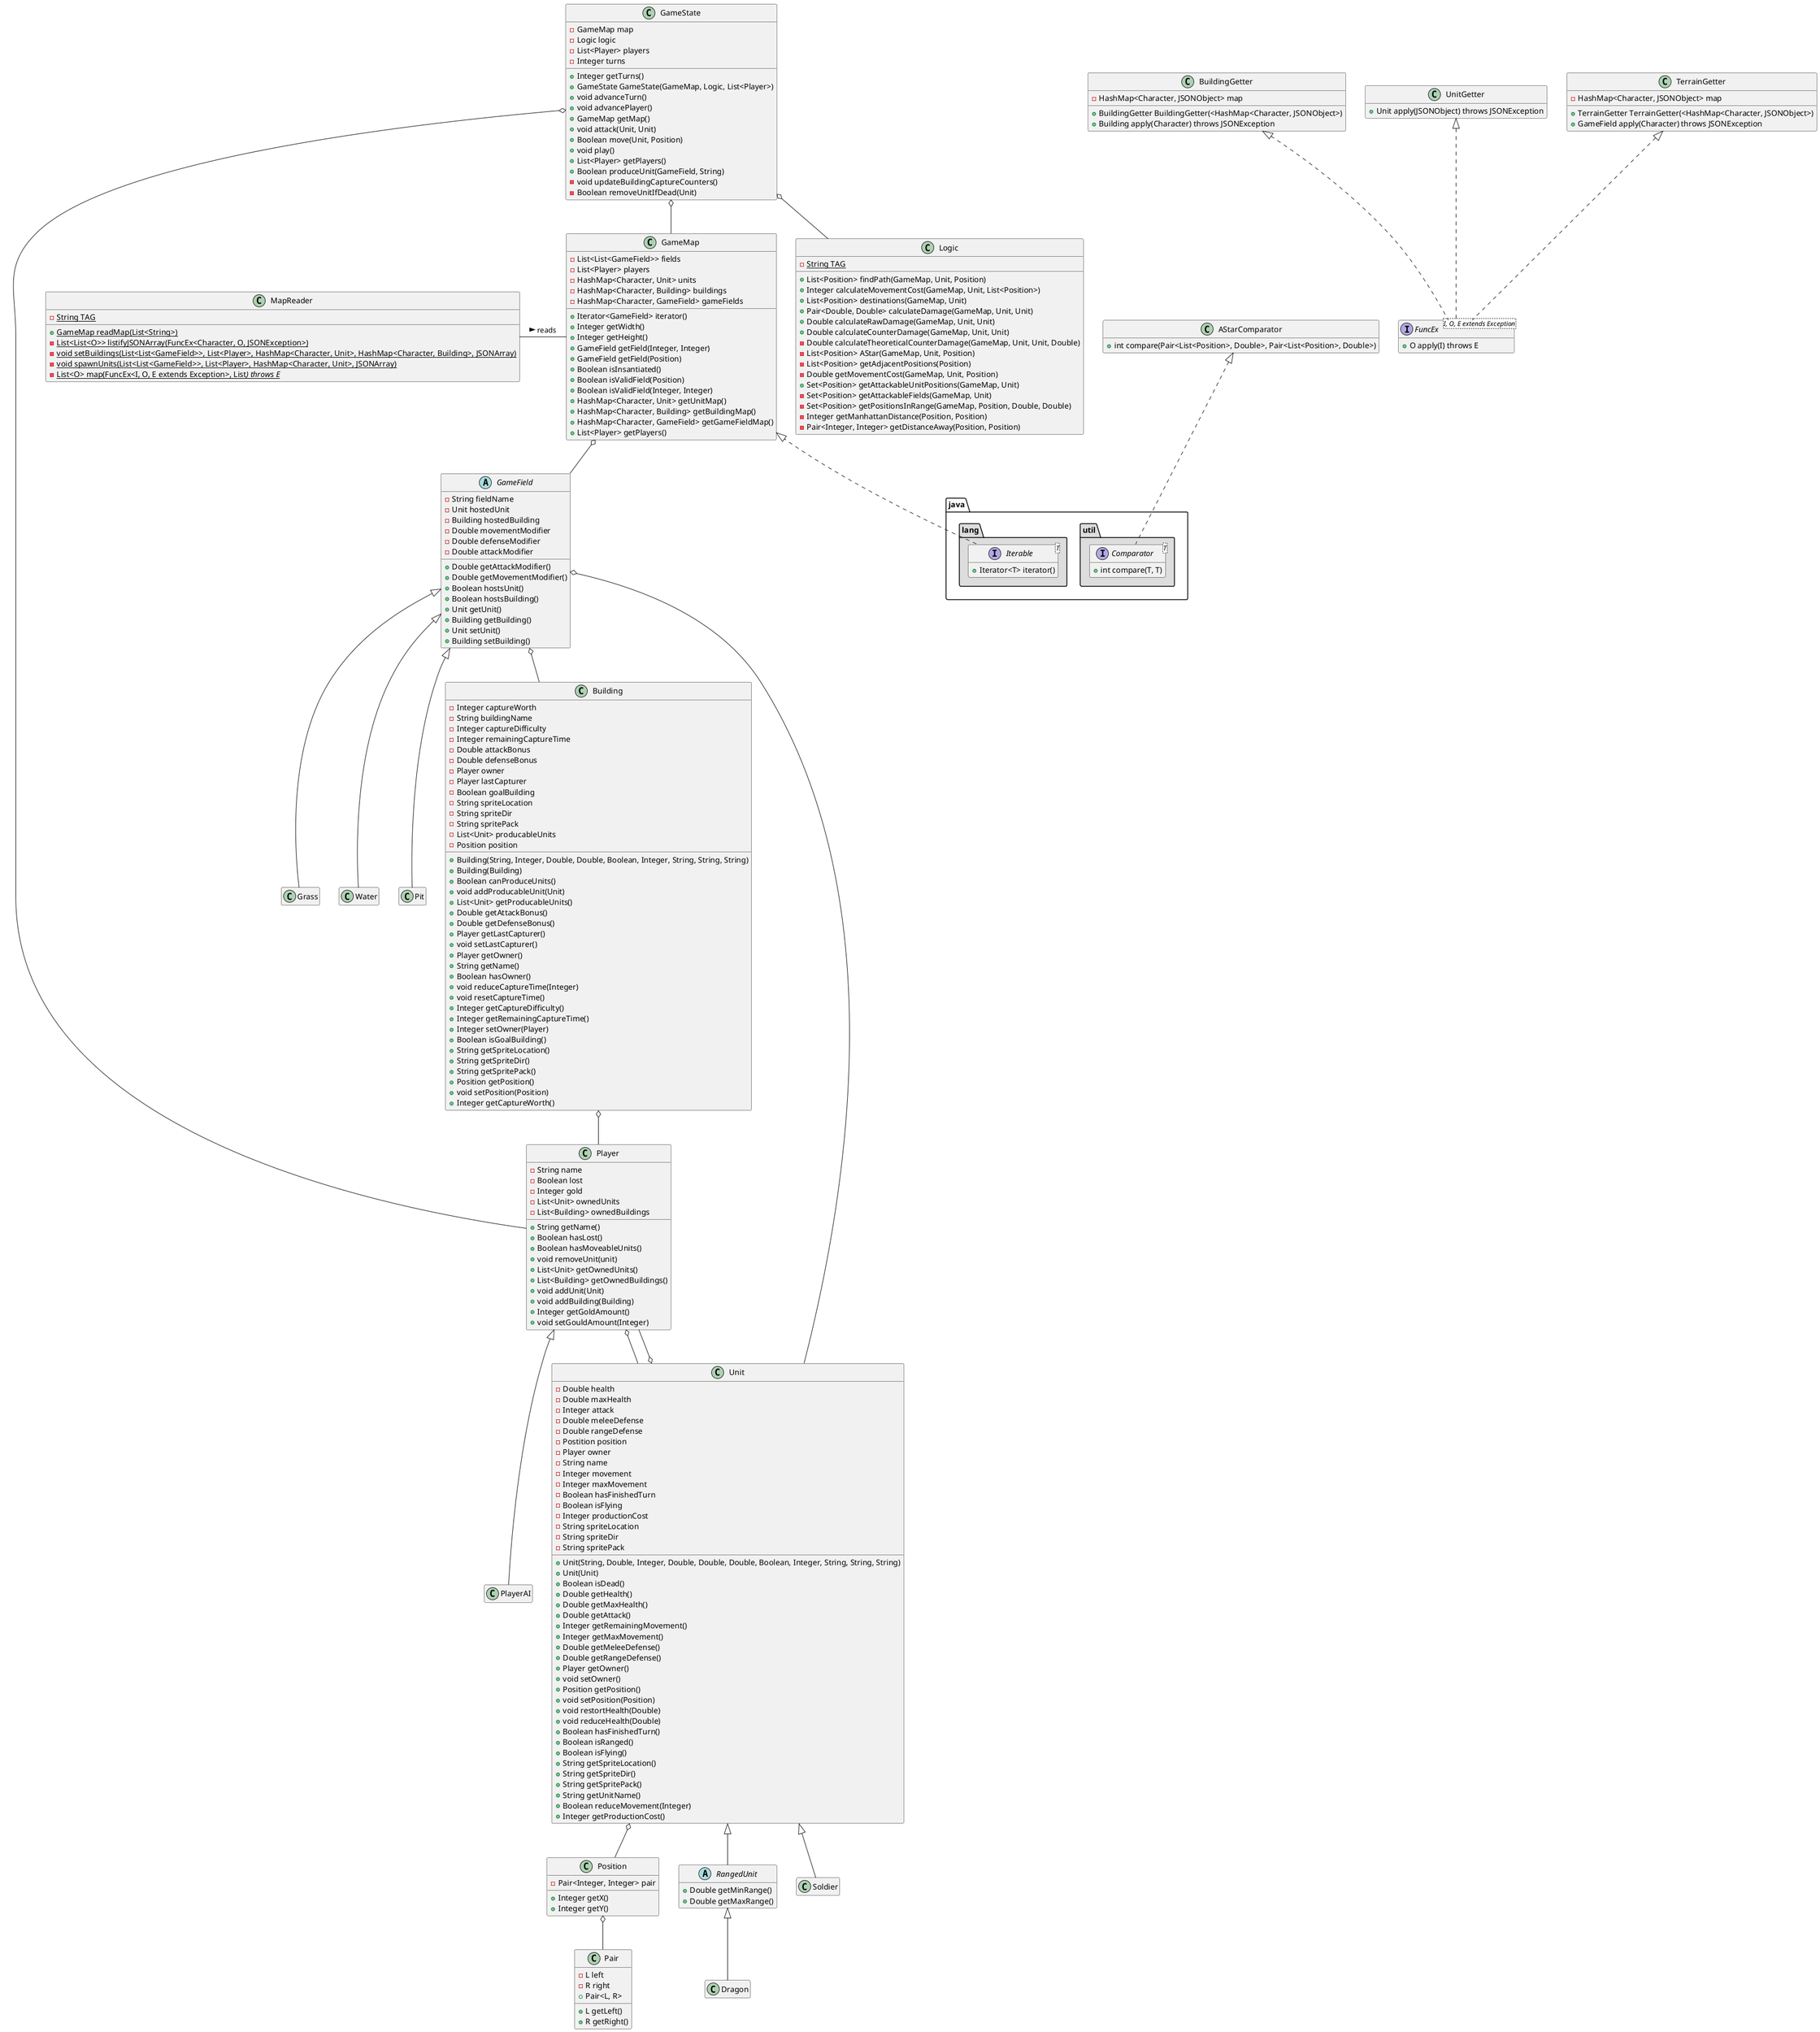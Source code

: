 @startuml
GameState o-- GameMap
GameState o-- Logic
GameState o-- Player
Building o-- Player
MapReader - GameMap : reads >
GameMap o-- GameField
GameMap <|.. java.lang.Iterable
GameField o-- Building
GameField o-- Unit
Position o-- Pair
Unit o-- Position
Unit o-- Player
Player o-- Unit
Player <|-- PlayerAI
Unit <|-- RangedUnit
RangedUnit <|-- Dragon
Unit <|-- Soldier
GameField <|-- Grass
GameField <|-- Water
GameField <|-- Pit
BuildingGetter <|.. FuncEx
UnitGetter <|.. FuncEx
TerrainGetter <|.. FuncEx
AStarComparator <|.. java.util.Comparator

class GameState {
      -GameMap map
      -Logic logic
      -List<Player> players
      -Integer turns
      +Integer getTurns()
      +GameState GameState(GameMap, Logic, List<Player>)
      +void advanceTurn()
      +void advancePlayer()
      +GameMap getMap()
      +void attack(Unit, Unit)
      +Boolean move(Unit, Position)
      +void play()
      +List<Player> getPlayers()
      +Boolean produceUnit(GameField, String)
      -void updateBuildingCaptureCounters()
      -Boolean removeUnitIfDead(Unit)
      
}

class GameMap {
      -List<List<GameField>> fields
      -List<Player> players
      -HashMap<Character, Unit> units
      -HashMap<Character, Building> buildings
      -HashMap<Character, GameField> gameFields
      +Iterator<GameField> iterator()
      +Integer getWidth()
      +Integer getHeight()
      +GameField getField(Integer, Integer)
      +GameField getField(Position)
      +Boolean isInsantiated()
      +Boolean isValidField(Position)
      +Boolean isValidField(Integer, Integer)
      +HashMap<Character, Unit> getUnitMap()
      +HashMap<Character, Building> getBuildingMap()
      +HashMap<Character, GameField> getGameFieldMap()
      +List<Player> getPlayers()

}

namespace java.util #DDDDDD {
      interface Comparator<T> {
            +int compare(T, T)
      }     
}


namespace java.lang #DDDDDD {
      interface Iterable<T> {
            +Iterator<T> iterator()
      }	    
}

class Position {
      -Pair<Integer, Integer> pair
      +Integer getX()
      +Integer getY()
}

class MapReader {
      -String TAG {static}
      +GameMap readMap(List<String>) {static}
      -List<List<O>> listifyJSONArray(FuncEx<Character, O, JSONException>) {static}
      -void setBuildings(List<List<GameField>>, List<Player>, HashMap<Character, Unit>, HashMap<Character, Building>, JSONArray) {static}
      -void spawnUnits(List<List<GameField>>, List<Player>, HashMap<Character, Unit>, JSONArray) {static}
      -List<O> map(FuncEx<I, O, E extends Exception>, List<I>) throws E {static}
}

class BuildingGetter {
      -HashMap<Character, JSONObject> map
      +BuildingGetter BuildingGetter(<HashMap<Character, JSONObject>)
      +Building apply(Character) throws JSONException
}

class TerrainGetter {
      -HashMap<Character, JSONObject> map
      +TerrainGetter TerrainGetter(<HashMap<Character, JSONObject>)
      +GameField apply(Character) throws JSONException
}

class UnitGetter {
      +Unit apply(JSONObject) throws JSONException
}

interface FuncEx<I, O, E extends Exception> {
      +O apply(I) throws E
}

class Pair {
      -L left
      -R right
      +Pair<L, R>
      +L getLeft()
      +R getRight()
}

class Unit {	 
      -Double health
      -Double maxHealth
      -Integer attack
      -Double meleeDefense
      -Double rangeDefense
      -Postition position
      -Player owner
      -String name
      -Integer movement
      -Integer maxMovement
      -Boolean hasFinishedTurn
      -Boolean isFlying
      -Integer productionCost
      -String spriteLocation
      -String spriteDir
      -String spritePack
      +Unit(String, Double, Integer, Double, Double, Double, Boolean, Integer, String, String, String)
      +Unit(Unit)
      +Boolean isDead()
      +Double getHealth()
      +Double getMaxHealth()
      +Double getAttack()
      +Integer getRemainingMovement()			 	 
      +Integer getMaxMovement()			 	 
      +Double getMeleeDefense()
      +Double getRangeDefense()
      +Player getOwner()
      +void setOwner()
      +Position getPosition()
      +void setPosition(Position)
      +void restortHealth(Double)
      +void reduceHealth(Double)
      +Boolean hasFinishedTurn()
      +Boolean isRanged()
      +Boolean isFlying()
      +String getSpriteLocation()
      +String getSpriteDir()
      +String getSpritePack()
      +String getUnitName()
      +Boolean reduceMovement(Integer)
      +Integer getProductionCost()
}

class Logic {
      -String TAG {static}
      +List<Position> findPath(GameMap, Unit, Position)
      +Integer calculateMovementCost(GameMap, Unit, List<Position>)
      +List<Position> destinations(GameMap, Unit)
      +Pair<Double, Double> calculateDamage(GameMap, Unit, Unit)
      +Double calculateRawDamage(GameMap, Unit, Unit)
      +Double calculateCounterDamage(GameMap, Unit, Unit)
      -Double calculateTheoreticalCounterDamage(GameMap, Unit, Unit, Double)
      -List<Position> AStar(GameMap, Unit, Position)
      -List<Position> getAdjacentPositions(Position)
      -Double getMovementCost(GameMap, Unit, Position)
      +Set<Position> getAttackableUnitPositions(GameMap, Unit)
      -Set<Position> getAttackableFields(GameMap, Unit)
      -Set<Position> getPositionsInRange(GameMap, Position, Double, Double)
      -Integer getManhattanDistance(Position, Position)
      -Pair<Integer, Integer> getDistanceAway(Position, Position)
}

class AStarComparator {
      +int compare(Pair<List<Position>, Double>, Pair<List<Position>, Double>)
}

class Player {
      -String name
      -Boolean lost
      -Integer gold
      -List<Unit> ownedUnits
      -List<Building> ownedBuildings
      +String getName()
      +Boolean hasLost()
      +Boolean hasMoveableUnits()
      +void removeUnit(unit)
      +List<Unit> getOwnedUnits()
      +List<Building> getOwnedBuildings()      
      +void addUnit(Unit)
      +void addBuilding(Building)
      +Integer getGoldAmount()
      +void setGouldAmount(Integer)
}

class PlayerAI {
}

class Building {
      -Integer captureWorth
      -String buildingName
      -Integer captureDifficulty
      -Integer remainingCaptureTime
      -Double attackBonus
      -Double defenseBonus
      -Player owner
      -Player lastCapturer
      -Boolean goalBuilding
      -String spriteLocation
      -String spriteDir
      -String spritePack
      -List<Unit> producableUnits
      -Position position
      +Building(String, Integer, Double, Double, Boolean, Integer, String, String, String)
      +Building(Building)
      +Boolean canProduceUnits()
      +void addProducableUnit(Unit)
      +List<Unit> getProducableUnits()
      +Double getAttackBonus()
      +Double getDefenseBonus()
      +Player getLastCapturer()
      +void setLastCapturer()
      +Player getOwner()
      +String getName()
      +Boolean hasOwner()
      +void reduceCaptureTime(Integer)
      +void resetCaptureTime()
      +Integer getCaptureDifficulty()
      +Integer getRemainingCaptureTime()
      +Integer setOwner(Player)
      +Boolean isGoalBuilding()
      +String getSpriteLocation()
      +String getSpriteDir()
      +String getSpritePack()
      +Position getPosition()
      +void setPosition(Position)
      +Integer getCaptureWorth()
}

abstract class GameField {
      -String fieldName
      -Unit hostedUnit
      -Building hostedBuilding
      -Double movementModifier
      -Double defenseModifier
      -Double attackModifier
      +Double getAttackModifier()
      +Double getMovementModifier()
      +Boolean hostsUnit()
      +Boolean hostsBuilding()
      +Unit getUnit()
      +Building getBuilding()
      +Unit setUnit()
      +Building setBuilding()
}

abstract class RangedUnit {
      +Double getMinRange()
      +Double getMaxRange()
}


hide empty members

@enduml